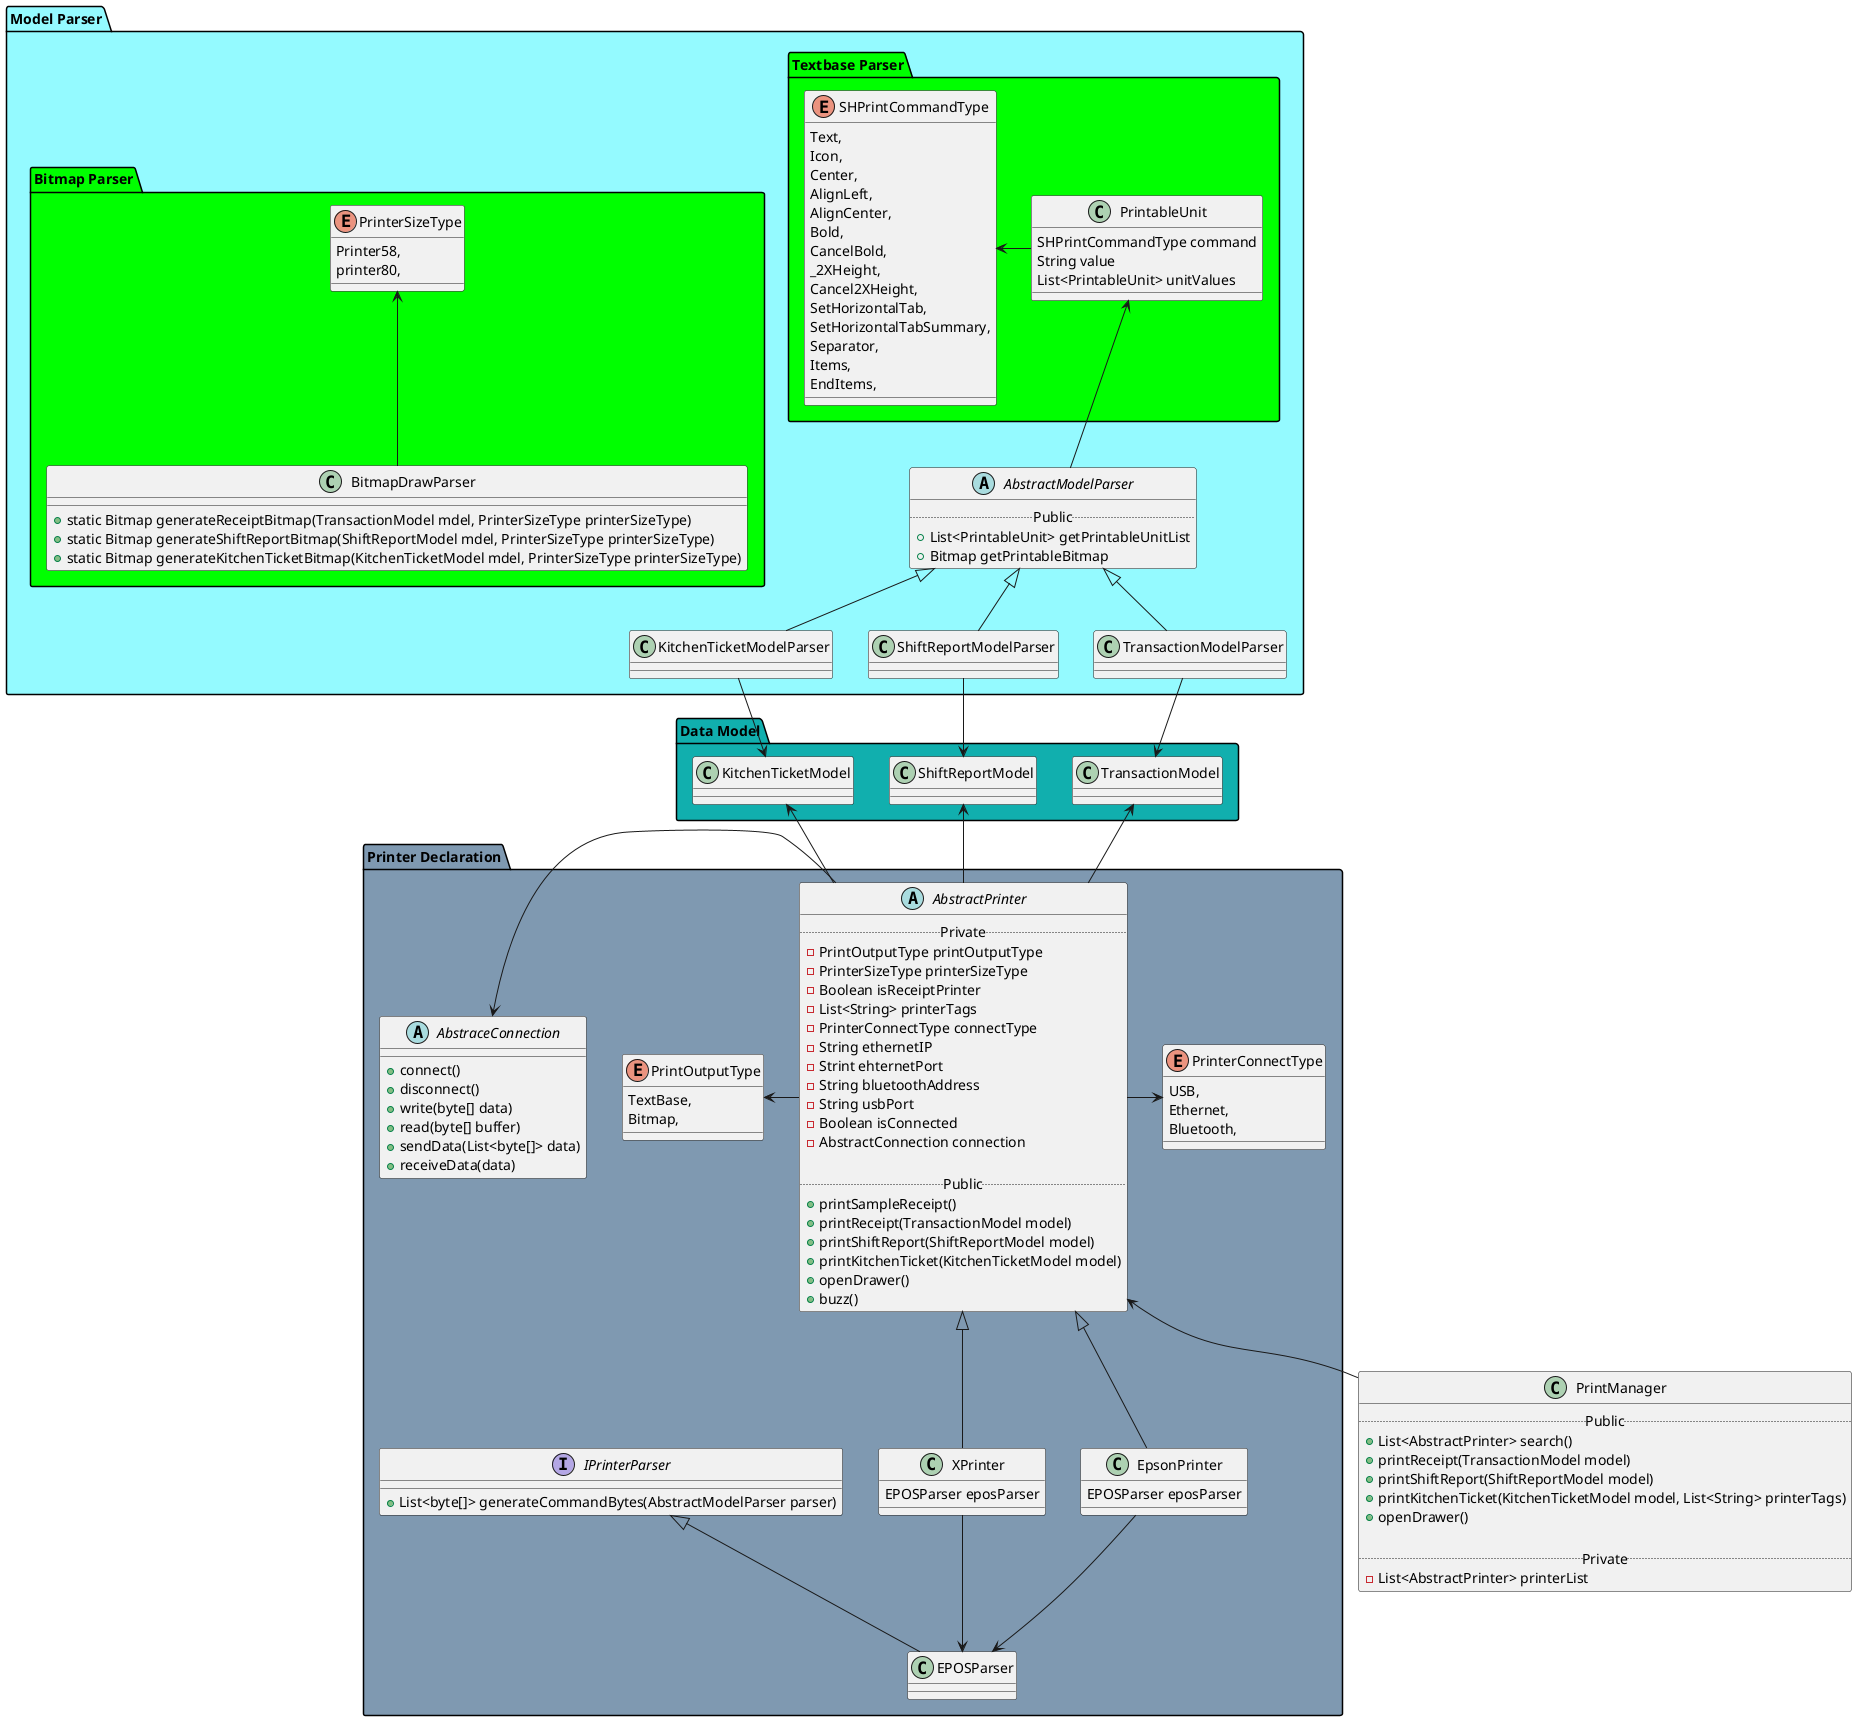 @startuml printer

package "Data Model" #11AFAE {
  class TransactionModel {
  }

  class ShiftReportModel {
  }

  class KitchenTicketModel {
  }

}

package "Model Parser" #94FAFF {
  package "Textbase Parser" #00FF00 {

    enum SHPrintCommandType {
      Text,
      Icon,
      Center,
      AlignLeft,
      AlignCenter,
      Bold,
      CancelBold,
      _2XHeight,
      Cancel2XHeight,
      SetHorizontalTab,
      SetHorizontalTabSummary,
      Separator,
      Items,
      EndItems,
    }

    class PrintableUnit {
      SHPrintCommandType command
      String value
      List<PrintableUnit> unitValues
    }
  }

  package "Bitmap Parser" #00FF00 {
    enum PrinterSizeType {
      Printer58,
      printer80,
    }

    ' temp class, will move logic into specific model parser.
    class BitmapDrawParser {
      + static Bitmap generateReceiptBitmap(TransactionModel mdel, PrinterSizeType printerSizeType)
      + static Bitmap generateShiftReportBitmap(ShiftReportModel mdel, PrinterSizeType printerSizeType)
      + static Bitmap generateKitchenTicketBitmap(KitchenTicketModel mdel, PrinterSizeType printerSizeType)
    }

    PrinterSizeType <-- BitmapDrawParser
  }

  abstract class AbstractModelParser{
    .. Public ..
    + List<PrintableUnit> getPrintableUnitList
    + Bitmap getPrintableBitmap
  }

  SHPrintCommandType <- PrintableUnit

  class TransactionModelParser {
  }

  class ShiftReportModelParser {
  }

  class KitchenTicketModelParser {
  }

  PrintableUnit <-- AbstractModelParser

  AbstractModelParser <|-- TransactionModelParser
  TransactionModelParser --> TransactionModel

  AbstractModelParser <|-- ShiftReportModelParser
  ShiftReportModelParser --> ShiftReportModel

  AbstractModelParser <|-- KitchenTicketModelParser
  KitchenTicketModelParser --> KitchenTicketModel
}

package "Printer Declaration" #7F99B1 {
  enum PrinterConnectType{
    USB,
    Ethernet,
    Bluetooth,
  }

  enum PrintOutputType {
    TextBase,
    Bitmap,
  }

  abstract class AbstraceConnection {
    + connect()
    + disconnect()
    + write(byte[] data)
    + read(byte[] buffer)
    + sendData(List<byte[]> data)
    + receiveData(data)
  }

  abstract class AbstractPrinter{
    .. Private ..
    - PrintOutputType printOutputType
    - PrinterSizeType printerSizeType
    - Boolean isReceiptPrinter
    - List<String> printerTags
    - PrinterConnectType connectType
    - String ethernetIP
    - Strint ehternetPort
    - String bluetoothAddress
    - String usbPort
    - Boolean isConnected
    - AbstractConnection connection

    .. Public ..
    + printSampleReceipt()
    + printReceipt(TransactionModel model)
    + printShiftReport(ShiftReportModel model)
    + printKitchenTicket(KitchenTicketModel model)
    + openDrawer()
    + buzz()
  }

  PrintOutputType <- AbstractPrinter
  AbstraceConnection <- AbstractPrinter
  AbstractPrinter -> PrinterConnectType

  TransactionModel <-- AbstractPrinter
  ShiftReportModel <-- AbstractPrinter
  KitchenTicketModel <-- AbstractPrinter

  interface IPrinterParser {
    + List<byte[]> generateCommandBytes(AbstractModelParser parser)
  }

  class EPOSParser {
  }

  class XPrinter {
    EPOSParser eposParser
  }

  class EpsonPrinter {
    EPOSParser eposParser
  }

  AbstractPrinter <|-- XPrinter
  XPrinter --> EPOSParser

  AbstractPrinter <|-- EpsonPrinter
  EpsonPrinter --> EPOSParser

  IPrinterParser  <|-- EPOSParser
}

class PrintManager {
  .. Public ..
  + List<AbstractPrinter> search()
  + printReceipt(TransactionModel model)
  + printShiftReport(ShiftReportModel model)
  + printKitchenTicket(KitchenTicketModel model, List<String> printerTags)
  + openDrawer()

  .. Private ..
  - List<AbstractPrinter> printerList
}

AbstractPrinter <-- PrintManager

@enduml